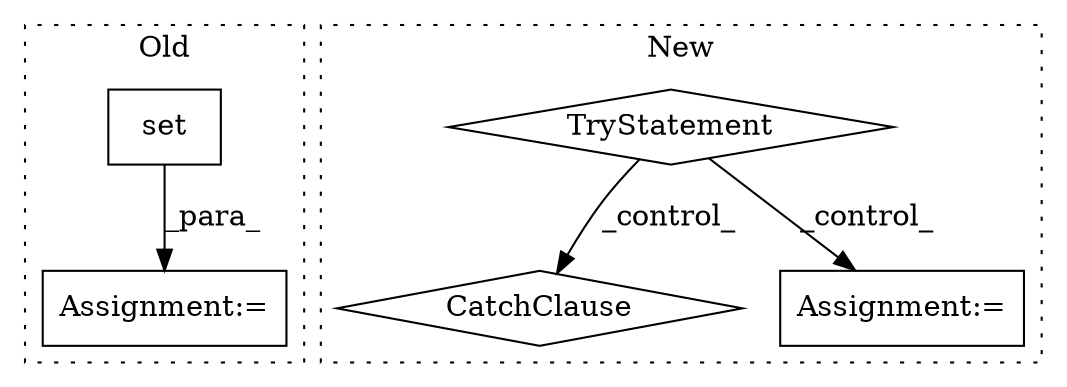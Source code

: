 digraph G {
subgraph cluster0 {
1 [label="set" a="32" s="1445,1520" l="4,1" shape="box"];
4 [label="Assignment:=" a="7" s="1444" l="1" shape="box"];
label = "Old";
style="dotted";
}
subgraph cluster1 {
2 [label="CatchClause" a="12" s="1726,1751" l="11,2" shape="diamond"];
3 [label="TryStatement" a="54" s="1521" l="4" shape="diamond"];
5 [label="Assignment:=" a="7" s="1580" l="2" shape="box"];
label = "New";
style="dotted";
}
1 -> 4 [label="_para_"];
3 -> 5 [label="_control_"];
3 -> 2 [label="_control_"];
}